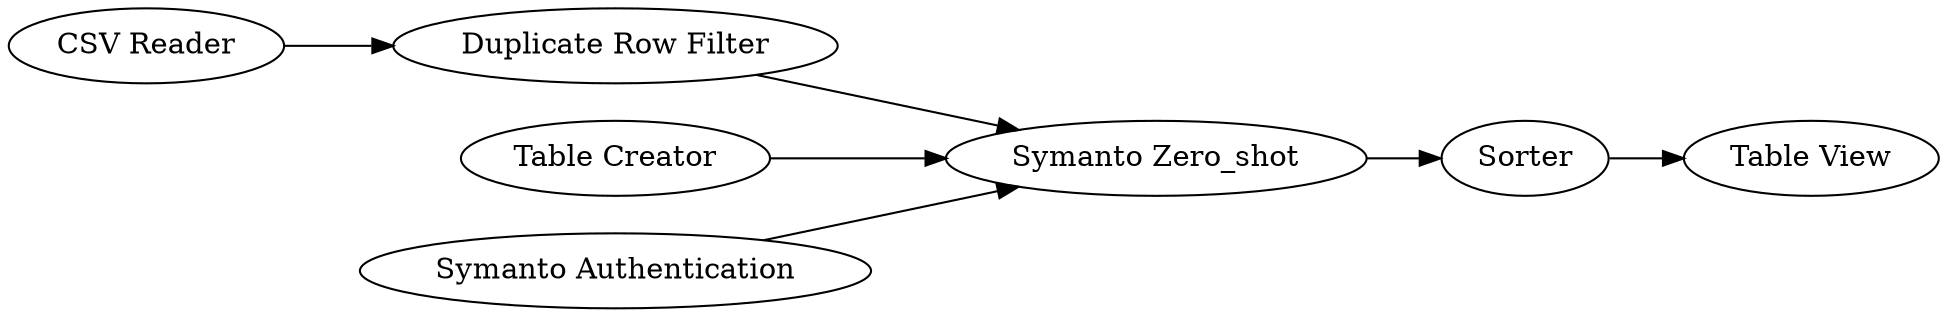 digraph {
	"5628976107584499925_516" [label=Sorter]
	"5628976107584499925_9" [label="Duplicate Row Filter"]
	"5628976107584499925_521" [label="Table Creator"]
	"5628976107584499925_20" [label="CSV Reader"]
	"5628976107584499925_520" [label="Symanto Zero_shot"]
	"5628976107584499925_1" [label="Symanto Authentication"]
	"5628976107584499925_508" [label="Table View"]
	"5628976107584499925_20" -> "5628976107584499925_9"
	"5628976107584499925_520" -> "5628976107584499925_516"
	"5628976107584499925_1" -> "5628976107584499925_520"
	"5628976107584499925_516" -> "5628976107584499925_508"
	"5628976107584499925_9" -> "5628976107584499925_520"
	"5628976107584499925_521" -> "5628976107584499925_520"
	rankdir=LR
}
